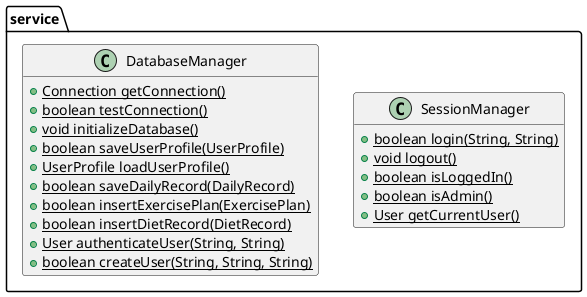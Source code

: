 @startuml
hide fields

class service.SessionManager {
  + {static} boolean login(String, String)
  + {static} void logout()
  + {static} boolean isLoggedIn()
  + {static} boolean isAdmin()
  + {static} User getCurrentUser()
}

class service.DatabaseManager {
  + {static} Connection getConnection()
  + {static} boolean testConnection()
  + {static} void initializeDatabase()
  + {static} boolean saveUserProfile(UserProfile)
  + {static} UserProfile loadUserProfile()
  + {static} boolean saveDailyRecord(DailyRecord)
  + {static} boolean insertExercisePlan(ExercisePlan)
  + {static} boolean insertDietRecord(DietRecord)
  + {static} User authenticateUser(String, String)
  + {static} boolean createUser(String, String, String)
}

@enduml
